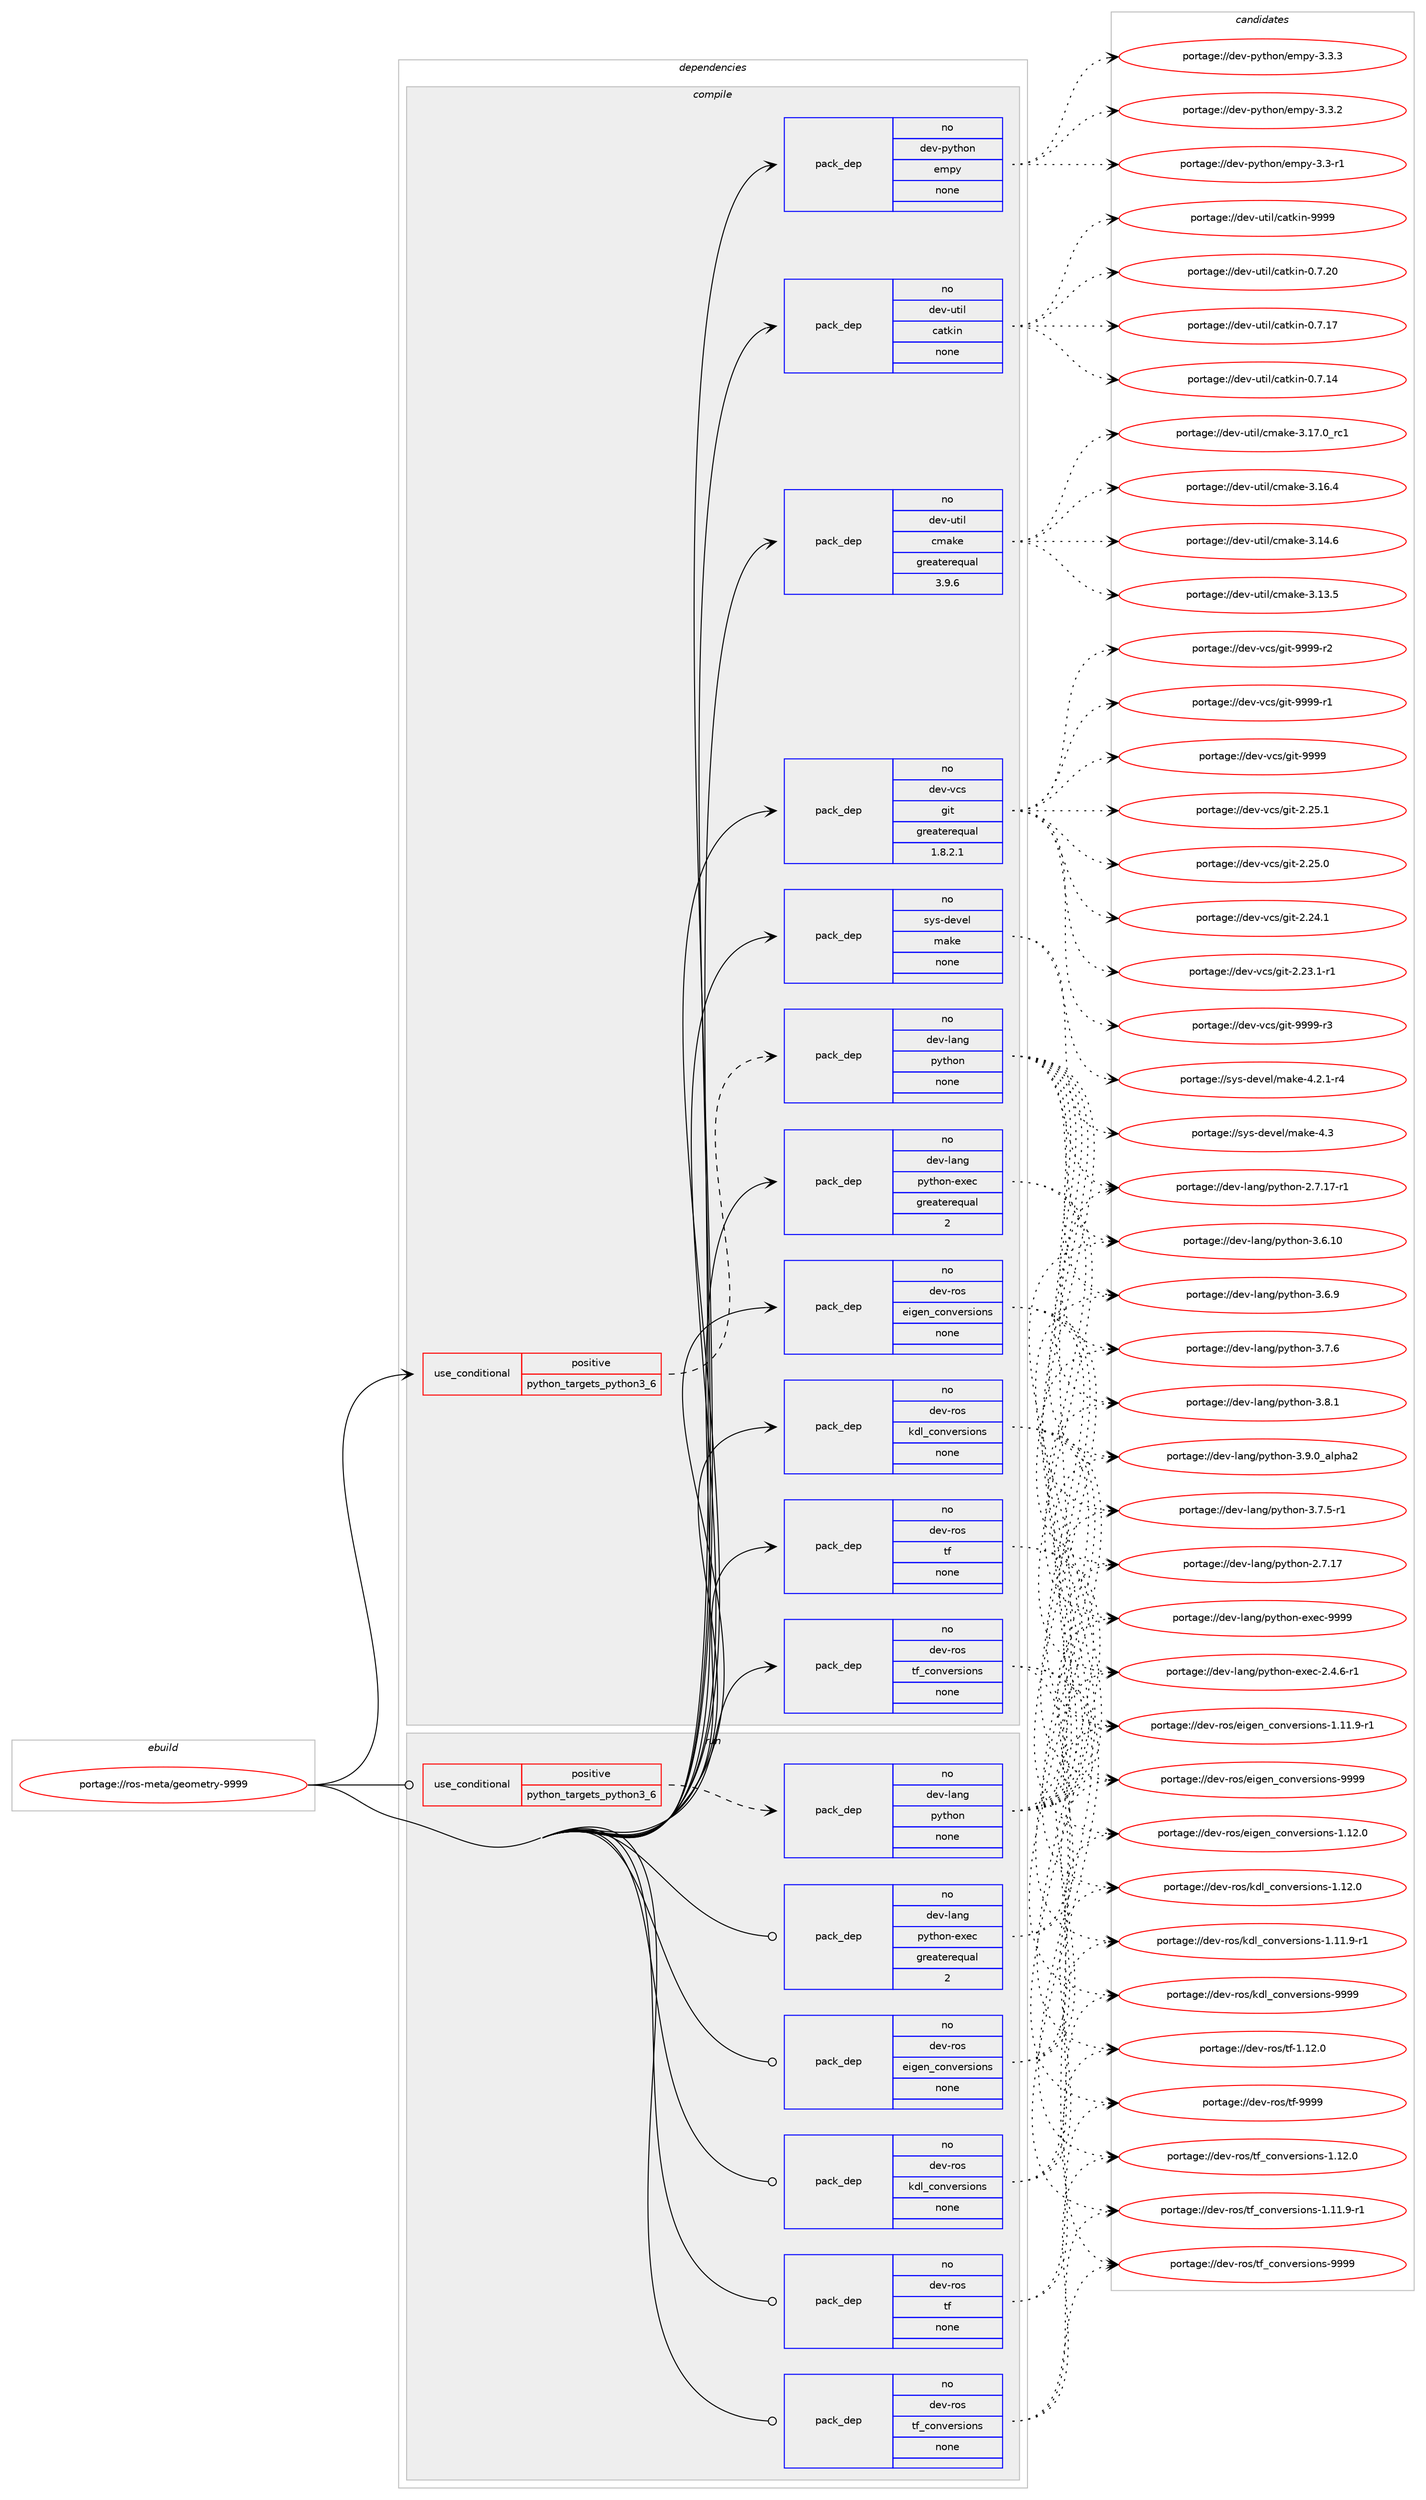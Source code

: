 digraph prolog {

# *************
# Graph options
# *************

newrank=true;
concentrate=true;
compound=true;
graph [rankdir=LR,fontname=Helvetica,fontsize=10,ranksep=1.5];#, ranksep=2.5, nodesep=0.2];
edge  [arrowhead=vee];
node  [fontname=Helvetica,fontsize=10];

# **********
# The ebuild
# **********

subgraph cluster_leftcol {
color=gray;
rank=same;
label=<<i>ebuild</i>>;
id [label="portage://ros-meta/geometry-9999", color=red, width=4, href="../ros-meta/geometry-9999.svg"];
}

# ****************
# The dependencies
# ****************

subgraph cluster_midcol {
color=gray;
label=<<i>dependencies</i>>;
subgraph cluster_compile {
fillcolor="#eeeeee";
style=filled;
label=<<i>compile</i>>;
subgraph cond13209 {
dependency66587 [label=<<TABLE BORDER="0" CELLBORDER="1" CELLSPACING="0" CELLPADDING="4"><TR><TD ROWSPAN="3" CELLPADDING="10">use_conditional</TD></TR><TR><TD>positive</TD></TR><TR><TD>python_targets_python3_6</TD></TR></TABLE>>, shape=none, color=red];
subgraph pack52032 {
dependency66588 [label=<<TABLE BORDER="0" CELLBORDER="1" CELLSPACING="0" CELLPADDING="4" WIDTH="220"><TR><TD ROWSPAN="6" CELLPADDING="30">pack_dep</TD></TR><TR><TD WIDTH="110">no</TD></TR><TR><TD>dev-lang</TD></TR><TR><TD>python</TD></TR><TR><TD>none</TD></TR><TR><TD></TD></TR></TABLE>>, shape=none, color=blue];
}
dependency66587:e -> dependency66588:w [weight=20,style="dashed",arrowhead="vee"];
}
id:e -> dependency66587:w [weight=20,style="solid",arrowhead="vee"];
subgraph pack52033 {
dependency66589 [label=<<TABLE BORDER="0" CELLBORDER="1" CELLSPACING="0" CELLPADDING="4" WIDTH="220"><TR><TD ROWSPAN="6" CELLPADDING="30">pack_dep</TD></TR><TR><TD WIDTH="110">no</TD></TR><TR><TD>dev-lang</TD></TR><TR><TD>python-exec</TD></TR><TR><TD>greaterequal</TD></TR><TR><TD>2</TD></TR></TABLE>>, shape=none, color=blue];
}
id:e -> dependency66589:w [weight=20,style="solid",arrowhead="vee"];
subgraph pack52034 {
dependency66590 [label=<<TABLE BORDER="0" CELLBORDER="1" CELLSPACING="0" CELLPADDING="4" WIDTH="220"><TR><TD ROWSPAN="6" CELLPADDING="30">pack_dep</TD></TR><TR><TD WIDTH="110">no</TD></TR><TR><TD>dev-python</TD></TR><TR><TD>empy</TD></TR><TR><TD>none</TD></TR><TR><TD></TD></TR></TABLE>>, shape=none, color=blue];
}
id:e -> dependency66590:w [weight=20,style="solid",arrowhead="vee"];
subgraph pack52035 {
dependency66591 [label=<<TABLE BORDER="0" CELLBORDER="1" CELLSPACING="0" CELLPADDING="4" WIDTH="220"><TR><TD ROWSPAN="6" CELLPADDING="30">pack_dep</TD></TR><TR><TD WIDTH="110">no</TD></TR><TR><TD>dev-ros</TD></TR><TR><TD>eigen_conversions</TD></TR><TR><TD>none</TD></TR><TR><TD></TD></TR></TABLE>>, shape=none, color=blue];
}
id:e -> dependency66591:w [weight=20,style="solid",arrowhead="vee"];
subgraph pack52036 {
dependency66592 [label=<<TABLE BORDER="0" CELLBORDER="1" CELLSPACING="0" CELLPADDING="4" WIDTH="220"><TR><TD ROWSPAN="6" CELLPADDING="30">pack_dep</TD></TR><TR><TD WIDTH="110">no</TD></TR><TR><TD>dev-ros</TD></TR><TR><TD>kdl_conversions</TD></TR><TR><TD>none</TD></TR><TR><TD></TD></TR></TABLE>>, shape=none, color=blue];
}
id:e -> dependency66592:w [weight=20,style="solid",arrowhead="vee"];
subgraph pack52037 {
dependency66593 [label=<<TABLE BORDER="0" CELLBORDER="1" CELLSPACING="0" CELLPADDING="4" WIDTH="220"><TR><TD ROWSPAN="6" CELLPADDING="30">pack_dep</TD></TR><TR><TD WIDTH="110">no</TD></TR><TR><TD>dev-ros</TD></TR><TR><TD>tf</TD></TR><TR><TD>none</TD></TR><TR><TD></TD></TR></TABLE>>, shape=none, color=blue];
}
id:e -> dependency66593:w [weight=20,style="solid",arrowhead="vee"];
subgraph pack52038 {
dependency66594 [label=<<TABLE BORDER="0" CELLBORDER="1" CELLSPACING="0" CELLPADDING="4" WIDTH="220"><TR><TD ROWSPAN="6" CELLPADDING="30">pack_dep</TD></TR><TR><TD WIDTH="110">no</TD></TR><TR><TD>dev-ros</TD></TR><TR><TD>tf_conversions</TD></TR><TR><TD>none</TD></TR><TR><TD></TD></TR></TABLE>>, shape=none, color=blue];
}
id:e -> dependency66594:w [weight=20,style="solid",arrowhead="vee"];
subgraph pack52039 {
dependency66595 [label=<<TABLE BORDER="0" CELLBORDER="1" CELLSPACING="0" CELLPADDING="4" WIDTH="220"><TR><TD ROWSPAN="6" CELLPADDING="30">pack_dep</TD></TR><TR><TD WIDTH="110">no</TD></TR><TR><TD>dev-util</TD></TR><TR><TD>catkin</TD></TR><TR><TD>none</TD></TR><TR><TD></TD></TR></TABLE>>, shape=none, color=blue];
}
id:e -> dependency66595:w [weight=20,style="solid",arrowhead="vee"];
subgraph pack52040 {
dependency66596 [label=<<TABLE BORDER="0" CELLBORDER="1" CELLSPACING="0" CELLPADDING="4" WIDTH="220"><TR><TD ROWSPAN="6" CELLPADDING="30">pack_dep</TD></TR><TR><TD WIDTH="110">no</TD></TR><TR><TD>dev-util</TD></TR><TR><TD>cmake</TD></TR><TR><TD>greaterequal</TD></TR><TR><TD>3.9.6</TD></TR></TABLE>>, shape=none, color=blue];
}
id:e -> dependency66596:w [weight=20,style="solid",arrowhead="vee"];
subgraph pack52041 {
dependency66597 [label=<<TABLE BORDER="0" CELLBORDER="1" CELLSPACING="0" CELLPADDING="4" WIDTH="220"><TR><TD ROWSPAN="6" CELLPADDING="30">pack_dep</TD></TR><TR><TD WIDTH="110">no</TD></TR><TR><TD>dev-vcs</TD></TR><TR><TD>git</TD></TR><TR><TD>greaterequal</TD></TR><TR><TD>1.8.2.1</TD></TR></TABLE>>, shape=none, color=blue];
}
id:e -> dependency66597:w [weight=20,style="solid",arrowhead="vee"];
subgraph pack52042 {
dependency66598 [label=<<TABLE BORDER="0" CELLBORDER="1" CELLSPACING="0" CELLPADDING="4" WIDTH="220"><TR><TD ROWSPAN="6" CELLPADDING="30">pack_dep</TD></TR><TR><TD WIDTH="110">no</TD></TR><TR><TD>sys-devel</TD></TR><TR><TD>make</TD></TR><TR><TD>none</TD></TR><TR><TD></TD></TR></TABLE>>, shape=none, color=blue];
}
id:e -> dependency66598:w [weight=20,style="solid",arrowhead="vee"];
}
subgraph cluster_compileandrun {
fillcolor="#eeeeee";
style=filled;
label=<<i>compile and run</i>>;
}
subgraph cluster_run {
fillcolor="#eeeeee";
style=filled;
label=<<i>run</i>>;
subgraph cond13210 {
dependency66599 [label=<<TABLE BORDER="0" CELLBORDER="1" CELLSPACING="0" CELLPADDING="4"><TR><TD ROWSPAN="3" CELLPADDING="10">use_conditional</TD></TR><TR><TD>positive</TD></TR><TR><TD>python_targets_python3_6</TD></TR></TABLE>>, shape=none, color=red];
subgraph pack52043 {
dependency66600 [label=<<TABLE BORDER="0" CELLBORDER="1" CELLSPACING="0" CELLPADDING="4" WIDTH="220"><TR><TD ROWSPAN="6" CELLPADDING="30">pack_dep</TD></TR><TR><TD WIDTH="110">no</TD></TR><TR><TD>dev-lang</TD></TR><TR><TD>python</TD></TR><TR><TD>none</TD></TR><TR><TD></TD></TR></TABLE>>, shape=none, color=blue];
}
dependency66599:e -> dependency66600:w [weight=20,style="dashed",arrowhead="vee"];
}
id:e -> dependency66599:w [weight=20,style="solid",arrowhead="odot"];
subgraph pack52044 {
dependency66601 [label=<<TABLE BORDER="0" CELLBORDER="1" CELLSPACING="0" CELLPADDING="4" WIDTH="220"><TR><TD ROWSPAN="6" CELLPADDING="30">pack_dep</TD></TR><TR><TD WIDTH="110">no</TD></TR><TR><TD>dev-lang</TD></TR><TR><TD>python-exec</TD></TR><TR><TD>greaterequal</TD></TR><TR><TD>2</TD></TR></TABLE>>, shape=none, color=blue];
}
id:e -> dependency66601:w [weight=20,style="solid",arrowhead="odot"];
subgraph pack52045 {
dependency66602 [label=<<TABLE BORDER="0" CELLBORDER="1" CELLSPACING="0" CELLPADDING="4" WIDTH="220"><TR><TD ROWSPAN="6" CELLPADDING="30">pack_dep</TD></TR><TR><TD WIDTH="110">no</TD></TR><TR><TD>dev-ros</TD></TR><TR><TD>eigen_conversions</TD></TR><TR><TD>none</TD></TR><TR><TD></TD></TR></TABLE>>, shape=none, color=blue];
}
id:e -> dependency66602:w [weight=20,style="solid",arrowhead="odot"];
subgraph pack52046 {
dependency66603 [label=<<TABLE BORDER="0" CELLBORDER="1" CELLSPACING="0" CELLPADDING="4" WIDTH="220"><TR><TD ROWSPAN="6" CELLPADDING="30">pack_dep</TD></TR><TR><TD WIDTH="110">no</TD></TR><TR><TD>dev-ros</TD></TR><TR><TD>kdl_conversions</TD></TR><TR><TD>none</TD></TR><TR><TD></TD></TR></TABLE>>, shape=none, color=blue];
}
id:e -> dependency66603:w [weight=20,style="solid",arrowhead="odot"];
subgraph pack52047 {
dependency66604 [label=<<TABLE BORDER="0" CELLBORDER="1" CELLSPACING="0" CELLPADDING="4" WIDTH="220"><TR><TD ROWSPAN="6" CELLPADDING="30">pack_dep</TD></TR><TR><TD WIDTH="110">no</TD></TR><TR><TD>dev-ros</TD></TR><TR><TD>tf</TD></TR><TR><TD>none</TD></TR><TR><TD></TD></TR></TABLE>>, shape=none, color=blue];
}
id:e -> dependency66604:w [weight=20,style="solid",arrowhead="odot"];
subgraph pack52048 {
dependency66605 [label=<<TABLE BORDER="0" CELLBORDER="1" CELLSPACING="0" CELLPADDING="4" WIDTH="220"><TR><TD ROWSPAN="6" CELLPADDING="30">pack_dep</TD></TR><TR><TD WIDTH="110">no</TD></TR><TR><TD>dev-ros</TD></TR><TR><TD>tf_conversions</TD></TR><TR><TD>none</TD></TR><TR><TD></TD></TR></TABLE>>, shape=none, color=blue];
}
id:e -> dependency66605:w [weight=20,style="solid",arrowhead="odot"];
}
}

# **************
# The candidates
# **************

subgraph cluster_choices {
rank=same;
color=gray;
label=<<i>candidates</i>>;

subgraph choice52032 {
color=black;
nodesep=1;
choice10010111845108971101034711212111610411111045514657464895971081121049750 [label="portage://dev-lang/python-3.9.0_alpha2", color=red, width=4,href="../dev-lang/python-3.9.0_alpha2.svg"];
choice100101118451089711010347112121116104111110455146564649 [label="portage://dev-lang/python-3.8.1", color=red, width=4,href="../dev-lang/python-3.8.1.svg"];
choice100101118451089711010347112121116104111110455146554654 [label="portage://dev-lang/python-3.7.6", color=red, width=4,href="../dev-lang/python-3.7.6.svg"];
choice1001011184510897110103471121211161041111104551465546534511449 [label="portage://dev-lang/python-3.7.5-r1", color=red, width=4,href="../dev-lang/python-3.7.5-r1.svg"];
choice100101118451089711010347112121116104111110455146544657 [label="portage://dev-lang/python-3.6.9", color=red, width=4,href="../dev-lang/python-3.6.9.svg"];
choice10010111845108971101034711212111610411111045514654464948 [label="portage://dev-lang/python-3.6.10", color=red, width=4,href="../dev-lang/python-3.6.10.svg"];
choice100101118451089711010347112121116104111110455046554649554511449 [label="portage://dev-lang/python-2.7.17-r1", color=red, width=4,href="../dev-lang/python-2.7.17-r1.svg"];
choice10010111845108971101034711212111610411111045504655464955 [label="portage://dev-lang/python-2.7.17", color=red, width=4,href="../dev-lang/python-2.7.17.svg"];
dependency66588:e -> choice10010111845108971101034711212111610411111045514657464895971081121049750:w [style=dotted,weight="100"];
dependency66588:e -> choice100101118451089711010347112121116104111110455146564649:w [style=dotted,weight="100"];
dependency66588:e -> choice100101118451089711010347112121116104111110455146554654:w [style=dotted,weight="100"];
dependency66588:e -> choice1001011184510897110103471121211161041111104551465546534511449:w [style=dotted,weight="100"];
dependency66588:e -> choice100101118451089711010347112121116104111110455146544657:w [style=dotted,weight="100"];
dependency66588:e -> choice10010111845108971101034711212111610411111045514654464948:w [style=dotted,weight="100"];
dependency66588:e -> choice100101118451089711010347112121116104111110455046554649554511449:w [style=dotted,weight="100"];
dependency66588:e -> choice10010111845108971101034711212111610411111045504655464955:w [style=dotted,weight="100"];
}
subgraph choice52033 {
color=black;
nodesep=1;
choice10010111845108971101034711212111610411111045101120101994557575757 [label="portage://dev-lang/python-exec-9999", color=red, width=4,href="../dev-lang/python-exec-9999.svg"];
choice10010111845108971101034711212111610411111045101120101994550465246544511449 [label="portage://dev-lang/python-exec-2.4.6-r1", color=red, width=4,href="../dev-lang/python-exec-2.4.6-r1.svg"];
dependency66589:e -> choice10010111845108971101034711212111610411111045101120101994557575757:w [style=dotted,weight="100"];
dependency66589:e -> choice10010111845108971101034711212111610411111045101120101994550465246544511449:w [style=dotted,weight="100"];
}
subgraph choice52034 {
color=black;
nodesep=1;
choice1001011184511212111610411111047101109112121455146514651 [label="portage://dev-python/empy-3.3.3", color=red, width=4,href="../dev-python/empy-3.3.3.svg"];
choice1001011184511212111610411111047101109112121455146514650 [label="portage://dev-python/empy-3.3.2", color=red, width=4,href="../dev-python/empy-3.3.2.svg"];
choice1001011184511212111610411111047101109112121455146514511449 [label="portage://dev-python/empy-3.3-r1", color=red, width=4,href="../dev-python/empy-3.3-r1.svg"];
dependency66590:e -> choice1001011184511212111610411111047101109112121455146514651:w [style=dotted,weight="100"];
dependency66590:e -> choice1001011184511212111610411111047101109112121455146514650:w [style=dotted,weight="100"];
dependency66590:e -> choice1001011184511212111610411111047101109112121455146514511449:w [style=dotted,weight="100"];
}
subgraph choice52035 {
color=black;
nodesep=1;
choice100101118451141111154710110510310111095991111101181011141151051111101154557575757 [label="portage://dev-ros/eigen_conversions-9999", color=red, width=4,href="../dev-ros/eigen_conversions-9999.svg"];
choice1001011184511411111547101105103101110959911111011810111411510511111011545494649504648 [label="portage://dev-ros/eigen_conversions-1.12.0", color=red, width=4,href="../dev-ros/eigen_conversions-1.12.0.svg"];
choice10010111845114111115471011051031011109599111110118101114115105111110115454946494946574511449 [label="portage://dev-ros/eigen_conversions-1.11.9-r1", color=red, width=4,href="../dev-ros/eigen_conversions-1.11.9-r1.svg"];
dependency66591:e -> choice100101118451141111154710110510310111095991111101181011141151051111101154557575757:w [style=dotted,weight="100"];
dependency66591:e -> choice1001011184511411111547101105103101110959911111011810111411510511111011545494649504648:w [style=dotted,weight="100"];
dependency66591:e -> choice10010111845114111115471011051031011109599111110118101114115105111110115454946494946574511449:w [style=dotted,weight="100"];
}
subgraph choice52036 {
color=black;
nodesep=1;
choice100101118451141111154710710010895991111101181011141151051111101154557575757 [label="portage://dev-ros/kdl_conversions-9999", color=red, width=4,href="../dev-ros/kdl_conversions-9999.svg"];
choice1001011184511411111547107100108959911111011810111411510511111011545494649504648 [label="portage://dev-ros/kdl_conversions-1.12.0", color=red, width=4,href="../dev-ros/kdl_conversions-1.12.0.svg"];
choice10010111845114111115471071001089599111110118101114115105111110115454946494946574511449 [label="portage://dev-ros/kdl_conversions-1.11.9-r1", color=red, width=4,href="../dev-ros/kdl_conversions-1.11.9-r1.svg"];
dependency66592:e -> choice100101118451141111154710710010895991111101181011141151051111101154557575757:w [style=dotted,weight="100"];
dependency66592:e -> choice1001011184511411111547107100108959911111011810111411510511111011545494649504648:w [style=dotted,weight="100"];
dependency66592:e -> choice10010111845114111115471071001089599111110118101114115105111110115454946494946574511449:w [style=dotted,weight="100"];
}
subgraph choice52037 {
color=black;
nodesep=1;
choice10010111845114111115471161024557575757 [label="portage://dev-ros/tf-9999", color=red, width=4,href="../dev-ros/tf-9999.svg"];
choice100101118451141111154711610245494649504648 [label="portage://dev-ros/tf-1.12.0", color=red, width=4,href="../dev-ros/tf-1.12.0.svg"];
dependency66593:e -> choice10010111845114111115471161024557575757:w [style=dotted,weight="100"];
dependency66593:e -> choice100101118451141111154711610245494649504648:w [style=dotted,weight="100"];
}
subgraph choice52038 {
color=black;
nodesep=1;
choice100101118451141111154711610295991111101181011141151051111101154557575757 [label="portage://dev-ros/tf_conversions-9999", color=red, width=4,href="../dev-ros/tf_conversions-9999.svg"];
choice1001011184511411111547116102959911111011810111411510511111011545494649504648 [label="portage://dev-ros/tf_conversions-1.12.0", color=red, width=4,href="../dev-ros/tf_conversions-1.12.0.svg"];
choice10010111845114111115471161029599111110118101114115105111110115454946494946574511449 [label="portage://dev-ros/tf_conversions-1.11.9-r1", color=red, width=4,href="../dev-ros/tf_conversions-1.11.9-r1.svg"];
dependency66594:e -> choice100101118451141111154711610295991111101181011141151051111101154557575757:w [style=dotted,weight="100"];
dependency66594:e -> choice1001011184511411111547116102959911111011810111411510511111011545494649504648:w [style=dotted,weight="100"];
dependency66594:e -> choice10010111845114111115471161029599111110118101114115105111110115454946494946574511449:w [style=dotted,weight="100"];
}
subgraph choice52039 {
color=black;
nodesep=1;
choice100101118451171161051084799971161071051104557575757 [label="portage://dev-util/catkin-9999", color=red, width=4,href="../dev-util/catkin-9999.svg"];
choice1001011184511711610510847999711610710511045484655465048 [label="portage://dev-util/catkin-0.7.20", color=red, width=4,href="../dev-util/catkin-0.7.20.svg"];
choice1001011184511711610510847999711610710511045484655464955 [label="portage://dev-util/catkin-0.7.17", color=red, width=4,href="../dev-util/catkin-0.7.17.svg"];
choice1001011184511711610510847999711610710511045484655464952 [label="portage://dev-util/catkin-0.7.14", color=red, width=4,href="../dev-util/catkin-0.7.14.svg"];
dependency66595:e -> choice100101118451171161051084799971161071051104557575757:w [style=dotted,weight="100"];
dependency66595:e -> choice1001011184511711610510847999711610710511045484655465048:w [style=dotted,weight="100"];
dependency66595:e -> choice1001011184511711610510847999711610710511045484655464955:w [style=dotted,weight="100"];
dependency66595:e -> choice1001011184511711610510847999711610710511045484655464952:w [style=dotted,weight="100"];
}
subgraph choice52040 {
color=black;
nodesep=1;
choice1001011184511711610510847991099710710145514649554648951149949 [label="portage://dev-util/cmake-3.17.0_rc1", color=red, width=4,href="../dev-util/cmake-3.17.0_rc1.svg"];
choice1001011184511711610510847991099710710145514649544652 [label="portage://dev-util/cmake-3.16.4", color=red, width=4,href="../dev-util/cmake-3.16.4.svg"];
choice1001011184511711610510847991099710710145514649524654 [label="portage://dev-util/cmake-3.14.6", color=red, width=4,href="../dev-util/cmake-3.14.6.svg"];
choice1001011184511711610510847991099710710145514649514653 [label="portage://dev-util/cmake-3.13.5", color=red, width=4,href="../dev-util/cmake-3.13.5.svg"];
dependency66596:e -> choice1001011184511711610510847991099710710145514649554648951149949:w [style=dotted,weight="100"];
dependency66596:e -> choice1001011184511711610510847991099710710145514649544652:w [style=dotted,weight="100"];
dependency66596:e -> choice1001011184511711610510847991099710710145514649524654:w [style=dotted,weight="100"];
dependency66596:e -> choice1001011184511711610510847991099710710145514649514653:w [style=dotted,weight="100"];
}
subgraph choice52041 {
color=black;
nodesep=1;
choice10010111845118991154710310511645575757574511451 [label="portage://dev-vcs/git-9999-r3", color=red, width=4,href="../dev-vcs/git-9999-r3.svg"];
choice10010111845118991154710310511645575757574511450 [label="portage://dev-vcs/git-9999-r2", color=red, width=4,href="../dev-vcs/git-9999-r2.svg"];
choice10010111845118991154710310511645575757574511449 [label="portage://dev-vcs/git-9999-r1", color=red, width=4,href="../dev-vcs/git-9999-r1.svg"];
choice1001011184511899115471031051164557575757 [label="portage://dev-vcs/git-9999", color=red, width=4,href="../dev-vcs/git-9999.svg"];
choice10010111845118991154710310511645504650534649 [label="portage://dev-vcs/git-2.25.1", color=red, width=4,href="../dev-vcs/git-2.25.1.svg"];
choice10010111845118991154710310511645504650534648 [label="portage://dev-vcs/git-2.25.0", color=red, width=4,href="../dev-vcs/git-2.25.0.svg"];
choice10010111845118991154710310511645504650524649 [label="portage://dev-vcs/git-2.24.1", color=red, width=4,href="../dev-vcs/git-2.24.1.svg"];
choice100101118451189911547103105116455046505146494511449 [label="portage://dev-vcs/git-2.23.1-r1", color=red, width=4,href="../dev-vcs/git-2.23.1-r1.svg"];
dependency66597:e -> choice10010111845118991154710310511645575757574511451:w [style=dotted,weight="100"];
dependency66597:e -> choice10010111845118991154710310511645575757574511450:w [style=dotted,weight="100"];
dependency66597:e -> choice10010111845118991154710310511645575757574511449:w [style=dotted,weight="100"];
dependency66597:e -> choice1001011184511899115471031051164557575757:w [style=dotted,weight="100"];
dependency66597:e -> choice10010111845118991154710310511645504650534649:w [style=dotted,weight="100"];
dependency66597:e -> choice10010111845118991154710310511645504650534648:w [style=dotted,weight="100"];
dependency66597:e -> choice10010111845118991154710310511645504650524649:w [style=dotted,weight="100"];
dependency66597:e -> choice100101118451189911547103105116455046505146494511449:w [style=dotted,weight="100"];
}
subgraph choice52042 {
color=black;
nodesep=1;
choice11512111545100101118101108471099710710145524651 [label="portage://sys-devel/make-4.3", color=red, width=4,href="../sys-devel/make-4.3.svg"];
choice1151211154510010111810110847109971071014552465046494511452 [label="portage://sys-devel/make-4.2.1-r4", color=red, width=4,href="../sys-devel/make-4.2.1-r4.svg"];
dependency66598:e -> choice11512111545100101118101108471099710710145524651:w [style=dotted,weight="100"];
dependency66598:e -> choice1151211154510010111810110847109971071014552465046494511452:w [style=dotted,weight="100"];
}
subgraph choice52043 {
color=black;
nodesep=1;
choice10010111845108971101034711212111610411111045514657464895971081121049750 [label="portage://dev-lang/python-3.9.0_alpha2", color=red, width=4,href="../dev-lang/python-3.9.0_alpha2.svg"];
choice100101118451089711010347112121116104111110455146564649 [label="portage://dev-lang/python-3.8.1", color=red, width=4,href="../dev-lang/python-3.8.1.svg"];
choice100101118451089711010347112121116104111110455146554654 [label="portage://dev-lang/python-3.7.6", color=red, width=4,href="../dev-lang/python-3.7.6.svg"];
choice1001011184510897110103471121211161041111104551465546534511449 [label="portage://dev-lang/python-3.7.5-r1", color=red, width=4,href="../dev-lang/python-3.7.5-r1.svg"];
choice100101118451089711010347112121116104111110455146544657 [label="portage://dev-lang/python-3.6.9", color=red, width=4,href="../dev-lang/python-3.6.9.svg"];
choice10010111845108971101034711212111610411111045514654464948 [label="portage://dev-lang/python-3.6.10", color=red, width=4,href="../dev-lang/python-3.6.10.svg"];
choice100101118451089711010347112121116104111110455046554649554511449 [label="portage://dev-lang/python-2.7.17-r1", color=red, width=4,href="../dev-lang/python-2.7.17-r1.svg"];
choice10010111845108971101034711212111610411111045504655464955 [label="portage://dev-lang/python-2.7.17", color=red, width=4,href="../dev-lang/python-2.7.17.svg"];
dependency66600:e -> choice10010111845108971101034711212111610411111045514657464895971081121049750:w [style=dotted,weight="100"];
dependency66600:e -> choice100101118451089711010347112121116104111110455146564649:w [style=dotted,weight="100"];
dependency66600:e -> choice100101118451089711010347112121116104111110455146554654:w [style=dotted,weight="100"];
dependency66600:e -> choice1001011184510897110103471121211161041111104551465546534511449:w [style=dotted,weight="100"];
dependency66600:e -> choice100101118451089711010347112121116104111110455146544657:w [style=dotted,weight="100"];
dependency66600:e -> choice10010111845108971101034711212111610411111045514654464948:w [style=dotted,weight="100"];
dependency66600:e -> choice100101118451089711010347112121116104111110455046554649554511449:w [style=dotted,weight="100"];
dependency66600:e -> choice10010111845108971101034711212111610411111045504655464955:w [style=dotted,weight="100"];
}
subgraph choice52044 {
color=black;
nodesep=1;
choice10010111845108971101034711212111610411111045101120101994557575757 [label="portage://dev-lang/python-exec-9999", color=red, width=4,href="../dev-lang/python-exec-9999.svg"];
choice10010111845108971101034711212111610411111045101120101994550465246544511449 [label="portage://dev-lang/python-exec-2.4.6-r1", color=red, width=4,href="../dev-lang/python-exec-2.4.6-r1.svg"];
dependency66601:e -> choice10010111845108971101034711212111610411111045101120101994557575757:w [style=dotted,weight="100"];
dependency66601:e -> choice10010111845108971101034711212111610411111045101120101994550465246544511449:w [style=dotted,weight="100"];
}
subgraph choice52045 {
color=black;
nodesep=1;
choice100101118451141111154710110510310111095991111101181011141151051111101154557575757 [label="portage://dev-ros/eigen_conversions-9999", color=red, width=4,href="../dev-ros/eigen_conversions-9999.svg"];
choice1001011184511411111547101105103101110959911111011810111411510511111011545494649504648 [label="portage://dev-ros/eigen_conversions-1.12.0", color=red, width=4,href="../dev-ros/eigen_conversions-1.12.0.svg"];
choice10010111845114111115471011051031011109599111110118101114115105111110115454946494946574511449 [label="portage://dev-ros/eigen_conversions-1.11.9-r1", color=red, width=4,href="../dev-ros/eigen_conversions-1.11.9-r1.svg"];
dependency66602:e -> choice100101118451141111154710110510310111095991111101181011141151051111101154557575757:w [style=dotted,weight="100"];
dependency66602:e -> choice1001011184511411111547101105103101110959911111011810111411510511111011545494649504648:w [style=dotted,weight="100"];
dependency66602:e -> choice10010111845114111115471011051031011109599111110118101114115105111110115454946494946574511449:w [style=dotted,weight="100"];
}
subgraph choice52046 {
color=black;
nodesep=1;
choice100101118451141111154710710010895991111101181011141151051111101154557575757 [label="portage://dev-ros/kdl_conversions-9999", color=red, width=4,href="../dev-ros/kdl_conversions-9999.svg"];
choice1001011184511411111547107100108959911111011810111411510511111011545494649504648 [label="portage://dev-ros/kdl_conversions-1.12.0", color=red, width=4,href="../dev-ros/kdl_conversions-1.12.0.svg"];
choice10010111845114111115471071001089599111110118101114115105111110115454946494946574511449 [label="portage://dev-ros/kdl_conversions-1.11.9-r1", color=red, width=4,href="../dev-ros/kdl_conversions-1.11.9-r1.svg"];
dependency66603:e -> choice100101118451141111154710710010895991111101181011141151051111101154557575757:w [style=dotted,weight="100"];
dependency66603:e -> choice1001011184511411111547107100108959911111011810111411510511111011545494649504648:w [style=dotted,weight="100"];
dependency66603:e -> choice10010111845114111115471071001089599111110118101114115105111110115454946494946574511449:w [style=dotted,weight="100"];
}
subgraph choice52047 {
color=black;
nodesep=1;
choice10010111845114111115471161024557575757 [label="portage://dev-ros/tf-9999", color=red, width=4,href="../dev-ros/tf-9999.svg"];
choice100101118451141111154711610245494649504648 [label="portage://dev-ros/tf-1.12.0", color=red, width=4,href="../dev-ros/tf-1.12.0.svg"];
dependency66604:e -> choice10010111845114111115471161024557575757:w [style=dotted,weight="100"];
dependency66604:e -> choice100101118451141111154711610245494649504648:w [style=dotted,weight="100"];
}
subgraph choice52048 {
color=black;
nodesep=1;
choice100101118451141111154711610295991111101181011141151051111101154557575757 [label="portage://dev-ros/tf_conversions-9999", color=red, width=4,href="../dev-ros/tf_conversions-9999.svg"];
choice1001011184511411111547116102959911111011810111411510511111011545494649504648 [label="portage://dev-ros/tf_conversions-1.12.0", color=red, width=4,href="../dev-ros/tf_conversions-1.12.0.svg"];
choice10010111845114111115471161029599111110118101114115105111110115454946494946574511449 [label="portage://dev-ros/tf_conversions-1.11.9-r1", color=red, width=4,href="../dev-ros/tf_conversions-1.11.9-r1.svg"];
dependency66605:e -> choice100101118451141111154711610295991111101181011141151051111101154557575757:w [style=dotted,weight="100"];
dependency66605:e -> choice1001011184511411111547116102959911111011810111411510511111011545494649504648:w [style=dotted,weight="100"];
dependency66605:e -> choice10010111845114111115471161029599111110118101114115105111110115454946494946574511449:w [style=dotted,weight="100"];
}
}

}
